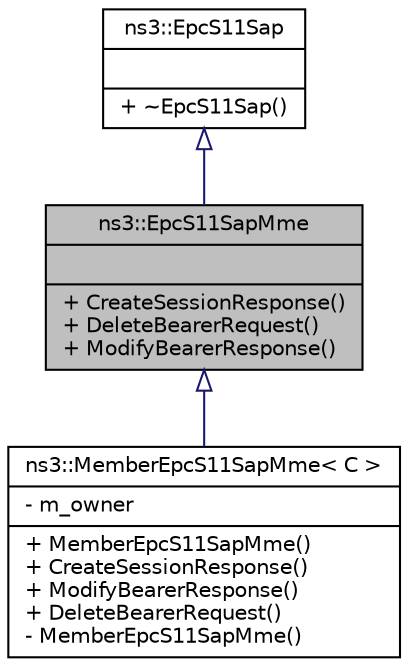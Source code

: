 digraph "ns3::EpcS11SapMme"
{
  edge [fontname="Helvetica",fontsize="10",labelfontname="Helvetica",labelfontsize="10"];
  node [fontname="Helvetica",fontsize="10",shape=record];
  Node1 [label="{ns3::EpcS11SapMme\n||+ CreateSessionResponse()\l+ DeleteBearerRequest()\l+ ModifyBearerResponse()\l}",height=0.2,width=0.4,color="black", fillcolor="grey75", style="filled", fontcolor="black"];
  Node2 -> Node1 [dir="back",color="midnightblue",fontsize="10",style="solid",arrowtail="onormal"];
  Node2 [label="{ns3::EpcS11Sap\n||+ ~EpcS11Sap()\l}",height=0.2,width=0.4,color="black", fillcolor="white", style="filled",URL="$db/df3/classns3_1_1EpcS11Sap.html"];
  Node1 -> Node3 [dir="back",color="midnightblue",fontsize="10",style="solid",arrowtail="onormal"];
  Node3 [label="{ns3::MemberEpcS11SapMme\< C \>\n|- m_owner\l|+ MemberEpcS11SapMme()\l+ CreateSessionResponse()\l+ ModifyBearerResponse()\l+ DeleteBearerRequest()\l- MemberEpcS11SapMme()\l}",height=0.2,width=0.4,color="black", fillcolor="white", style="filled",URL="$d5/d87/classns3_1_1MemberEpcS11SapMme.html"];
}
